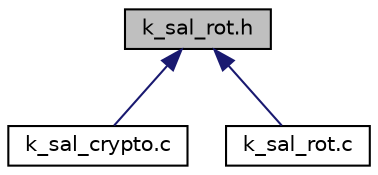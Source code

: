 digraph "k_sal_rot.h"
{
 // LATEX_PDF_SIZE
  edge [fontname="Helvetica",fontsize="10",labelfontname="Helvetica",labelfontsize="10"];
  node [fontname="Helvetica",fontsize="10",shape=record];
  Node1 [label="k_sal_rot.h",height=0.2,width=0.4,color="black", fillcolor="grey75", style="filled", fontcolor="black",tooltip="Interface for RoT operation."];
  Node1 -> Node2 [dir="back",color="midnightblue",fontsize="10",style="solid",fontname="Helvetica"];
  Node2 [label="k_sal_crypto.c",height=0.2,width=0.4,color="black", fillcolor="white", style="filled",URL="$k__sal__crypto_8c.html",tooltip="SAL crypto for Generic PSA."];
  Node1 -> Node3 [dir="back",color="midnightblue",fontsize="10",style="solid",fontname="Helvetica"];
  Node3 [label="k_sal_rot.c",height=0.2,width=0.4,color="black", fillcolor="white", style="filled",URL="$k__sal__rot_8c.html",tooltip="SAL rot for Generic PSA."];
}
